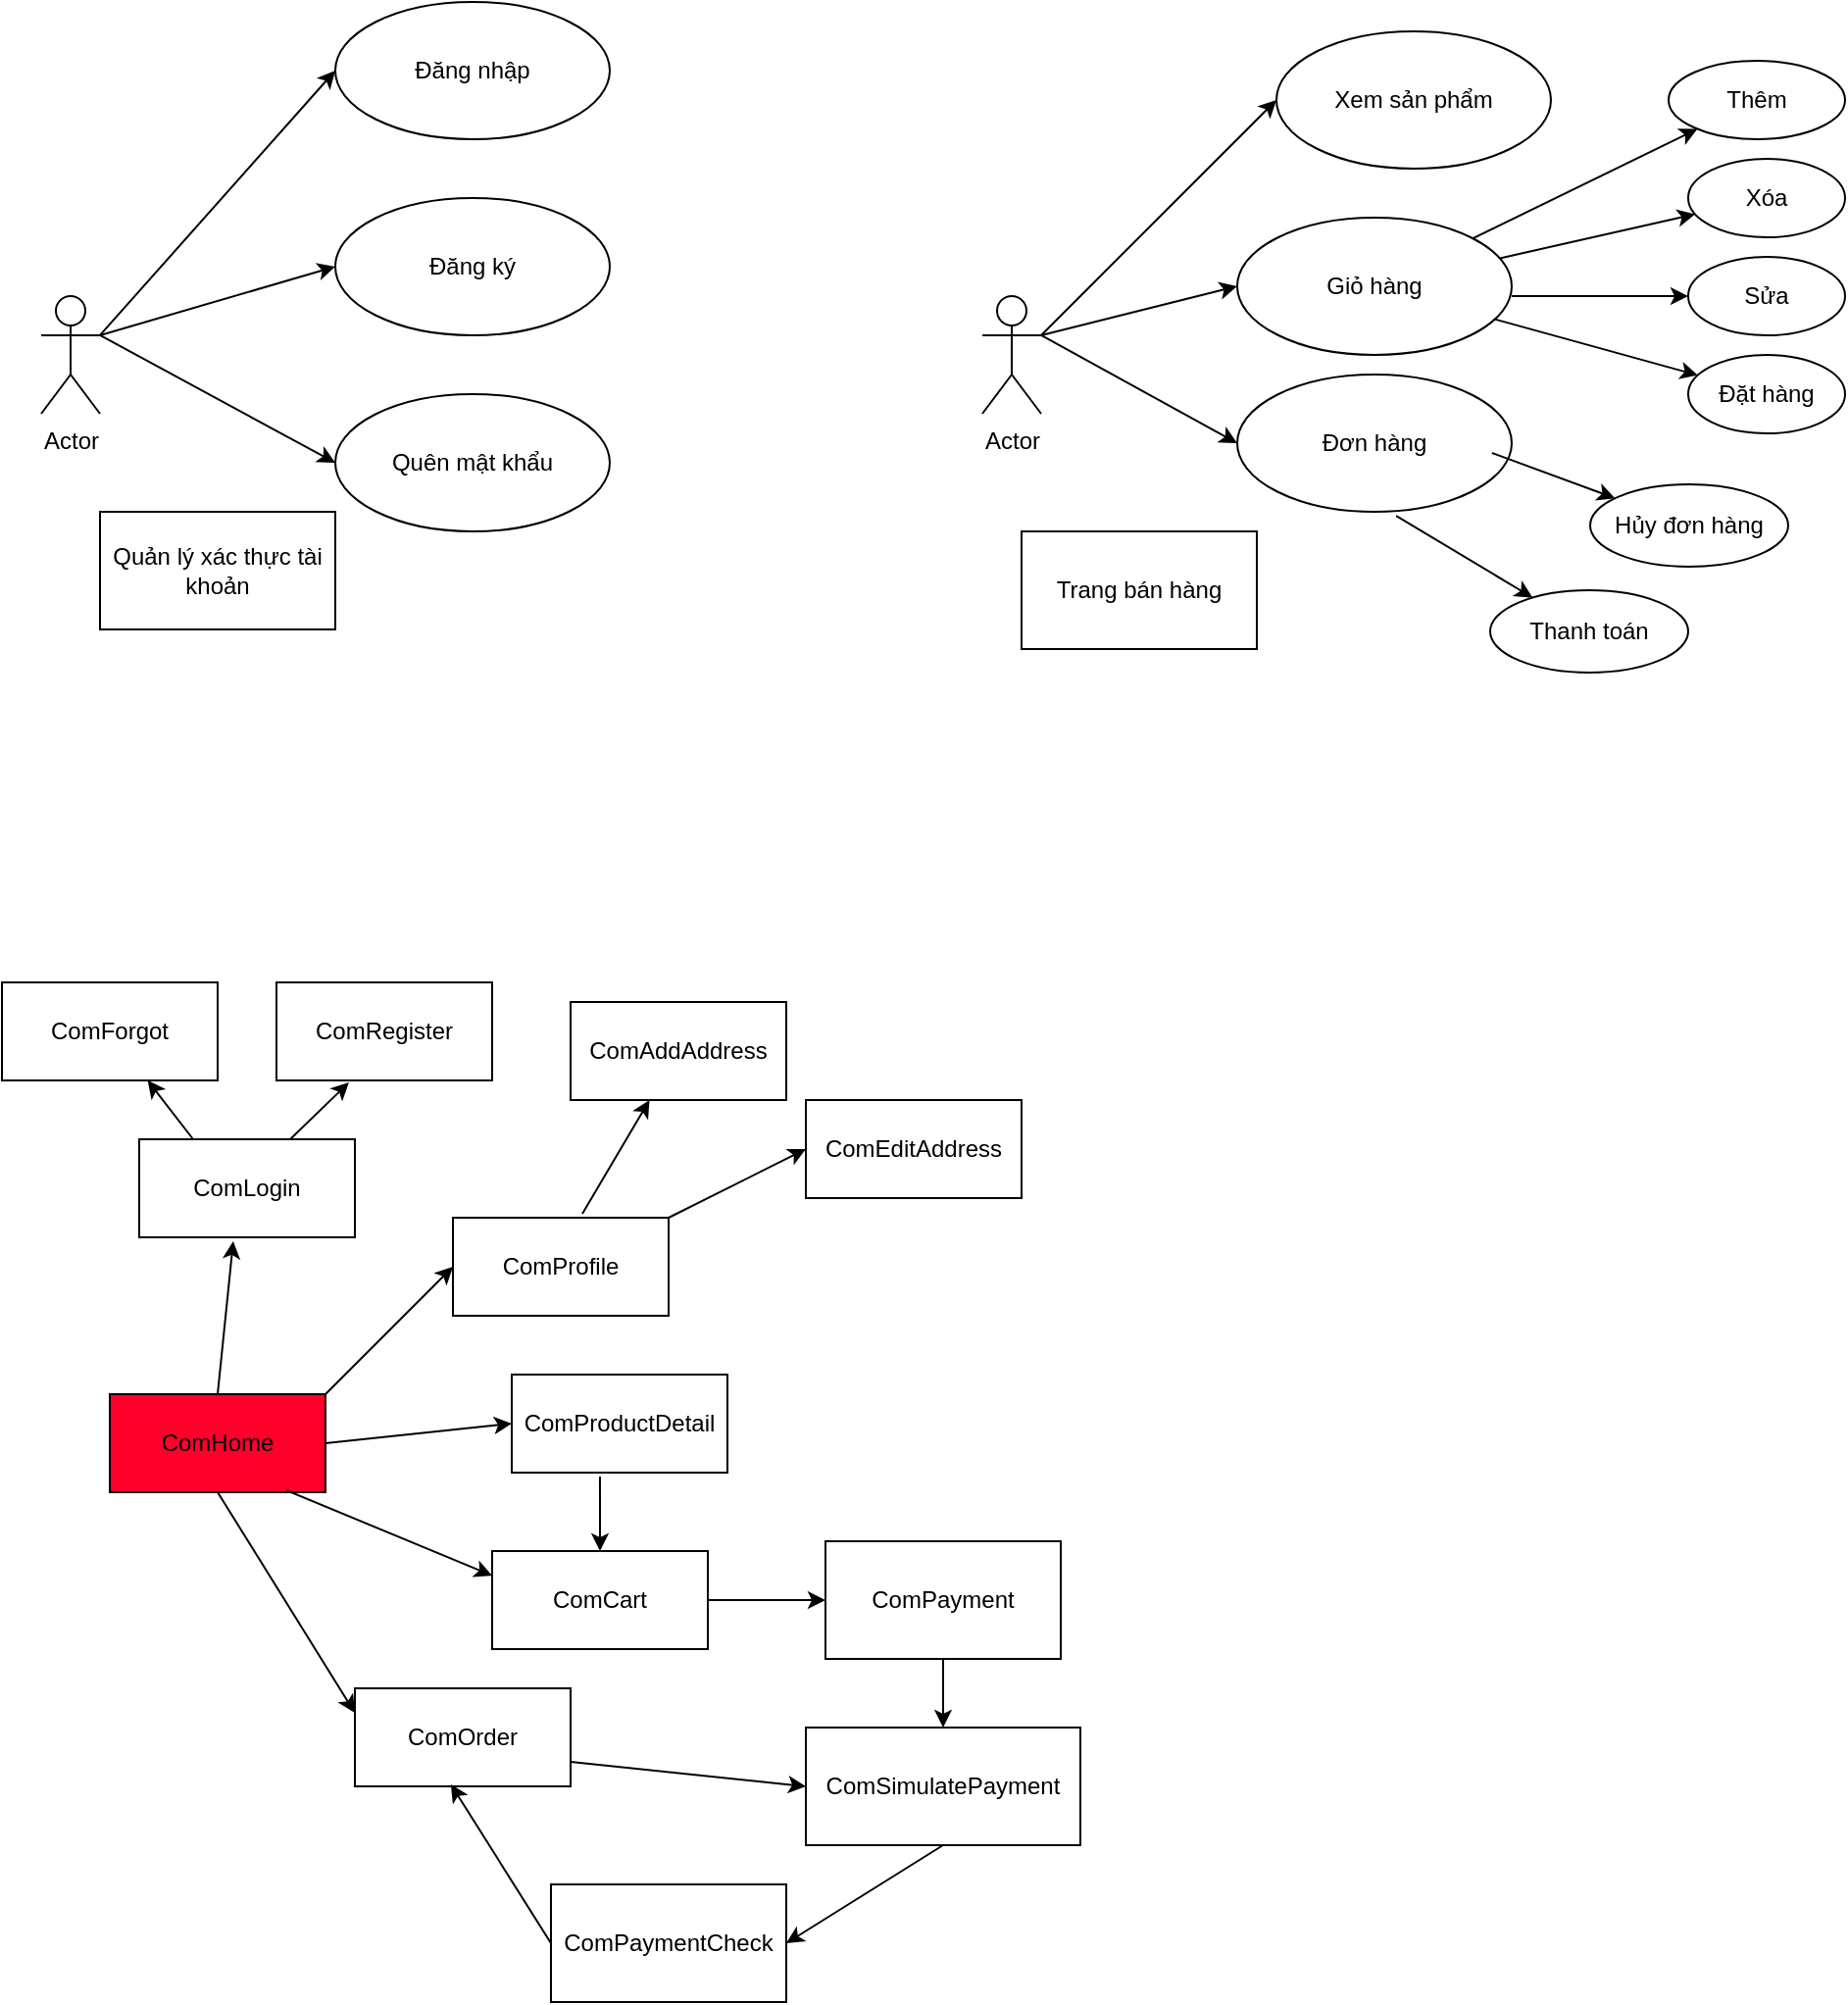 <mxfile version="21.7.5" type="device">
  <diagram name="Page-1" id="DPJilEHDAmMt7JRsCs2T">
    <mxGraphModel dx="1332" dy="576" grid="1" gridSize="10" guides="1" tooltips="1" connect="1" arrows="1" fold="1" page="1" pageScale="1" pageWidth="850" pageHeight="1100" math="0" shadow="0">
      <root>
        <mxCell id="0" />
        <mxCell id="1" parent="0" />
        <mxCell id="iH9K7TJY_yt6SST-yf82-1" value="Actor" style="shape=umlActor;verticalLabelPosition=bottom;verticalAlign=top;html=1;" vertex="1" parent="1">
          <mxGeometry x="130" y="160" width="30" height="60" as="geometry" />
        </mxCell>
        <mxCell id="iH9K7TJY_yt6SST-yf82-2" value="Đăng nhập" style="ellipse;whiteSpace=wrap;html=1;" vertex="1" parent="1">
          <mxGeometry x="280" y="10" width="140" height="70" as="geometry" />
        </mxCell>
        <mxCell id="iH9K7TJY_yt6SST-yf82-3" value="" style="endArrow=classic;html=1;rounded=0;exitX=1;exitY=0.333;exitDx=0;exitDy=0;exitPerimeter=0;entryX=0;entryY=0.5;entryDx=0;entryDy=0;" edge="1" parent="1" source="iH9K7TJY_yt6SST-yf82-1" target="iH9K7TJY_yt6SST-yf82-2">
          <mxGeometry width="50" height="50" relative="1" as="geometry">
            <mxPoint x="240" y="130" as="sourcePoint" />
            <mxPoint x="290" y="80" as="targetPoint" />
          </mxGeometry>
        </mxCell>
        <mxCell id="iH9K7TJY_yt6SST-yf82-4" value="Đăng ký" style="ellipse;whiteSpace=wrap;html=1;" vertex="1" parent="1">
          <mxGeometry x="280" y="110" width="140" height="70" as="geometry" />
        </mxCell>
        <mxCell id="iH9K7TJY_yt6SST-yf82-5" value="" style="endArrow=classic;html=1;rounded=0;exitX=1;exitY=0.333;exitDx=0;exitDy=0;exitPerimeter=0;entryX=0;entryY=0.5;entryDx=0;entryDy=0;" edge="1" parent="1" target="iH9K7TJY_yt6SST-yf82-4" source="iH9K7TJY_yt6SST-yf82-1">
          <mxGeometry width="50" height="50" relative="1" as="geometry">
            <mxPoint x="180" y="290" as="sourcePoint" />
            <mxPoint x="310" y="190" as="targetPoint" />
          </mxGeometry>
        </mxCell>
        <mxCell id="iH9K7TJY_yt6SST-yf82-6" value="Quên mật khẩu" style="ellipse;whiteSpace=wrap;html=1;" vertex="1" parent="1">
          <mxGeometry x="280" y="210" width="140" height="70" as="geometry" />
        </mxCell>
        <mxCell id="iH9K7TJY_yt6SST-yf82-7" value="" style="endArrow=classic;html=1;rounded=0;exitX=1;exitY=0.333;exitDx=0;exitDy=0;exitPerimeter=0;entryX=0;entryY=0.5;entryDx=0;entryDy=0;" edge="1" parent="1" target="iH9K7TJY_yt6SST-yf82-6" source="iH9K7TJY_yt6SST-yf82-1">
          <mxGeometry width="50" height="50" relative="1" as="geometry">
            <mxPoint x="170" y="270" as="sourcePoint" />
            <mxPoint x="320" y="280" as="targetPoint" />
          </mxGeometry>
        </mxCell>
        <mxCell id="iH9K7TJY_yt6SST-yf82-8" value="Quản lý xác thực tài khoản" style="rounded=0;whiteSpace=wrap;html=1;" vertex="1" parent="1">
          <mxGeometry x="160" y="270" width="120" height="60" as="geometry" />
        </mxCell>
        <mxCell id="iH9K7TJY_yt6SST-yf82-9" value="Actor" style="shape=umlActor;verticalLabelPosition=bottom;verticalAlign=top;html=1;" vertex="1" parent="1">
          <mxGeometry x="610" y="160" width="30" height="60" as="geometry" />
        </mxCell>
        <mxCell id="iH9K7TJY_yt6SST-yf82-10" value="Xem sản phẩm" style="ellipse;whiteSpace=wrap;html=1;" vertex="1" parent="1">
          <mxGeometry x="760" y="25" width="140" height="70" as="geometry" />
        </mxCell>
        <mxCell id="iH9K7TJY_yt6SST-yf82-11" value="" style="endArrow=classic;html=1;rounded=0;exitX=1;exitY=0.333;exitDx=0;exitDy=0;exitPerimeter=0;entryX=0;entryY=0.5;entryDx=0;entryDy=0;" edge="1" parent="1" source="iH9K7TJY_yt6SST-yf82-9" target="iH9K7TJY_yt6SST-yf82-10">
          <mxGeometry width="50" height="50" relative="1" as="geometry">
            <mxPoint x="720" y="130" as="sourcePoint" />
            <mxPoint x="770" y="80" as="targetPoint" />
          </mxGeometry>
        </mxCell>
        <mxCell id="iH9K7TJY_yt6SST-yf82-12" value="Giỏ hàng" style="ellipse;whiteSpace=wrap;html=1;" vertex="1" parent="1">
          <mxGeometry x="740" y="120" width="140" height="70" as="geometry" />
        </mxCell>
        <mxCell id="iH9K7TJY_yt6SST-yf82-13" value="" style="endArrow=classic;html=1;rounded=0;exitX=1;exitY=0.333;exitDx=0;exitDy=0;exitPerimeter=0;entryX=0;entryY=0.5;entryDx=0;entryDy=0;" edge="1" parent="1" source="iH9K7TJY_yt6SST-yf82-9" target="iH9K7TJY_yt6SST-yf82-12">
          <mxGeometry width="50" height="50" relative="1" as="geometry">
            <mxPoint x="660" y="290" as="sourcePoint" />
            <mxPoint x="790" y="190" as="targetPoint" />
          </mxGeometry>
        </mxCell>
        <mxCell id="iH9K7TJY_yt6SST-yf82-14" value="Đơn hàng" style="ellipse;whiteSpace=wrap;html=1;" vertex="1" parent="1">
          <mxGeometry x="740" y="200" width="140" height="70" as="geometry" />
        </mxCell>
        <mxCell id="iH9K7TJY_yt6SST-yf82-15" value="" style="endArrow=classic;html=1;rounded=0;exitX=1;exitY=0.333;exitDx=0;exitDy=0;exitPerimeter=0;entryX=0;entryY=0.5;entryDx=0;entryDy=0;" edge="1" parent="1" source="iH9K7TJY_yt6SST-yf82-9" target="iH9K7TJY_yt6SST-yf82-14">
          <mxGeometry width="50" height="50" relative="1" as="geometry">
            <mxPoint x="650" y="270" as="sourcePoint" />
            <mxPoint x="800" y="280" as="targetPoint" />
          </mxGeometry>
        </mxCell>
        <mxCell id="iH9K7TJY_yt6SST-yf82-16" value="Trang bán hàng" style="rounded=0;whiteSpace=wrap;html=1;" vertex="1" parent="1">
          <mxGeometry x="630" y="280" width="120" height="60" as="geometry" />
        </mxCell>
        <mxCell id="iH9K7TJY_yt6SST-yf82-17" value="" style="endArrow=classic;html=1;rounded=0;" edge="1" parent="1" source="iH9K7TJY_yt6SST-yf82-12" target="iH9K7TJY_yt6SST-yf82-18">
          <mxGeometry width="50" height="50" relative="1" as="geometry">
            <mxPoint x="900" y="120" as="sourcePoint" />
            <mxPoint x="950" y="70" as="targetPoint" />
          </mxGeometry>
        </mxCell>
        <mxCell id="iH9K7TJY_yt6SST-yf82-18" value="Thêm" style="ellipse;whiteSpace=wrap;html=1;" vertex="1" parent="1">
          <mxGeometry x="960" y="40" width="90" height="40" as="geometry" />
        </mxCell>
        <mxCell id="iH9K7TJY_yt6SST-yf82-19" value="" style="endArrow=classic;html=1;rounded=0;" edge="1" parent="1" target="iH9K7TJY_yt6SST-yf82-20" source="iH9K7TJY_yt6SST-yf82-12">
          <mxGeometry width="50" height="50" relative="1" as="geometry">
            <mxPoint x="920" y="210" as="sourcePoint" />
            <mxPoint x="1005" y="146" as="targetPoint" />
          </mxGeometry>
        </mxCell>
        <mxCell id="iH9K7TJY_yt6SST-yf82-20" value="Xóa" style="ellipse;whiteSpace=wrap;html=1;" vertex="1" parent="1">
          <mxGeometry x="970" y="90" width="80" height="40" as="geometry" />
        </mxCell>
        <mxCell id="iH9K7TJY_yt6SST-yf82-21" value="" style="endArrow=classic;html=1;rounded=0;" edge="1" parent="1" target="iH9K7TJY_yt6SST-yf82-22">
          <mxGeometry width="50" height="50" relative="1" as="geometry">
            <mxPoint x="880" y="160" as="sourcePoint" />
            <mxPoint x="1001" y="175.5" as="targetPoint" />
          </mxGeometry>
        </mxCell>
        <mxCell id="iH9K7TJY_yt6SST-yf82-22" value="Sửa" style="ellipse;whiteSpace=wrap;html=1;" vertex="1" parent="1">
          <mxGeometry x="970" y="140" width="80" height="40" as="geometry" />
        </mxCell>
        <mxCell id="iH9K7TJY_yt6SST-yf82-23" value="" style="endArrow=classic;html=1;rounded=0;" edge="1" parent="1" target="iH9K7TJY_yt6SST-yf82-24" source="iH9K7TJY_yt6SST-yf82-12">
          <mxGeometry width="50" height="50" relative="1" as="geometry">
            <mxPoint x="880" y="210" as="sourcePoint" />
            <mxPoint x="1001" y="225.5" as="targetPoint" />
          </mxGeometry>
        </mxCell>
        <mxCell id="iH9K7TJY_yt6SST-yf82-24" value="Đặt hàng" style="ellipse;whiteSpace=wrap;html=1;" vertex="1" parent="1">
          <mxGeometry x="970" y="190" width="80" height="40" as="geometry" />
        </mxCell>
        <mxCell id="iH9K7TJY_yt6SST-yf82-25" value="" style="endArrow=classic;html=1;rounded=0;" edge="1" parent="1" target="iH9K7TJY_yt6SST-yf82-26">
          <mxGeometry width="50" height="50" relative="1" as="geometry">
            <mxPoint x="870" y="240" as="sourcePoint" />
            <mxPoint x="980" y="283.5" as="targetPoint" />
          </mxGeometry>
        </mxCell>
        <mxCell id="iH9K7TJY_yt6SST-yf82-26" value="Hủy đơn hàng" style="ellipse;whiteSpace=wrap;html=1;" vertex="1" parent="1">
          <mxGeometry x="920" y="256" width="101" height="42" as="geometry" />
        </mxCell>
        <mxCell id="iH9K7TJY_yt6SST-yf82-27" value="" style="endArrow=classic;html=1;rounded=0;exitX=0.579;exitY=1.029;exitDx=0;exitDy=0;exitPerimeter=0;" edge="1" parent="1" target="iH9K7TJY_yt6SST-yf82-28" source="iH9K7TJY_yt6SST-yf82-14">
          <mxGeometry width="50" height="50" relative="1" as="geometry">
            <mxPoint x="790" y="280" as="sourcePoint" />
            <mxPoint x="907.94" y="333.5" as="targetPoint" />
          </mxGeometry>
        </mxCell>
        <mxCell id="iH9K7TJY_yt6SST-yf82-28" value="Thanh toán" style="ellipse;whiteSpace=wrap;html=1;" vertex="1" parent="1">
          <mxGeometry x="869" y="310" width="101" height="42" as="geometry" />
        </mxCell>
        <mxCell id="iH9K7TJY_yt6SST-yf82-29" value="ComHome" style="html=1;whiteSpace=wrap;fillColor=#FF002B;" vertex="1" parent="1">
          <mxGeometry x="165" y="720" width="110" height="50" as="geometry" />
        </mxCell>
        <mxCell id="iH9K7TJY_yt6SST-yf82-30" value="ComLogin" style="html=1;whiteSpace=wrap;" vertex="1" parent="1">
          <mxGeometry x="180" y="590" width="110" height="50" as="geometry" />
        </mxCell>
        <mxCell id="iH9K7TJY_yt6SST-yf82-31" value="ComRegister" style="html=1;whiteSpace=wrap;" vertex="1" parent="1">
          <mxGeometry x="250" y="510" width="110" height="50" as="geometry" />
        </mxCell>
        <mxCell id="iH9K7TJY_yt6SST-yf82-32" value="ComForgot" style="html=1;whiteSpace=wrap;" vertex="1" parent="1">
          <mxGeometry x="110" y="510" width="110" height="50" as="geometry" />
        </mxCell>
        <mxCell id="iH9K7TJY_yt6SST-yf82-33" value="" style="endArrow=classic;html=1;rounded=0;exitX=0.5;exitY=0;exitDx=0;exitDy=0;entryX=0.436;entryY=1.04;entryDx=0;entryDy=0;entryPerimeter=0;" edge="1" parent="1" source="iH9K7TJY_yt6SST-yf82-29" target="iH9K7TJY_yt6SST-yf82-30">
          <mxGeometry width="50" height="50" relative="1" as="geometry">
            <mxPoint x="250" y="710" as="sourcePoint" />
            <mxPoint x="300" y="660" as="targetPoint" />
          </mxGeometry>
        </mxCell>
        <mxCell id="iH9K7TJY_yt6SST-yf82-34" value="" style="endArrow=classic;html=1;rounded=0;exitX=0.7;exitY=0;exitDx=0;exitDy=0;exitPerimeter=0;entryX=0.336;entryY=1.02;entryDx=0;entryDy=0;entryPerimeter=0;" edge="1" parent="1" source="iH9K7TJY_yt6SST-yf82-30" target="iH9K7TJY_yt6SST-yf82-31">
          <mxGeometry width="50" height="50" relative="1" as="geometry">
            <mxPoint x="370" y="572" as="sourcePoint" />
            <mxPoint x="420" y="500" as="targetPoint" />
          </mxGeometry>
        </mxCell>
        <mxCell id="iH9K7TJY_yt6SST-yf82-35" value="" style="endArrow=classic;html=1;rounded=0;exitX=0.25;exitY=0;exitDx=0;exitDy=0;" edge="1" parent="1" source="iH9K7TJY_yt6SST-yf82-30" target="iH9K7TJY_yt6SST-yf82-32">
          <mxGeometry width="50" height="50" relative="1" as="geometry">
            <mxPoint x="382" y="600" as="sourcePoint" />
            <mxPoint x="437" y="541" as="targetPoint" />
          </mxGeometry>
        </mxCell>
        <mxCell id="iH9K7TJY_yt6SST-yf82-36" value="ComCart" style="html=1;whiteSpace=wrap;" vertex="1" parent="1">
          <mxGeometry x="360" y="800" width="110" height="50" as="geometry" />
        </mxCell>
        <mxCell id="iH9K7TJY_yt6SST-yf82-37" value="" style="endArrow=classic;html=1;rounded=0;exitX=0.818;exitY=0.98;exitDx=0;exitDy=0;exitPerimeter=0;entryX=0;entryY=0.25;entryDx=0;entryDy=0;" edge="1" parent="1" target="iH9K7TJY_yt6SST-yf82-36" source="iH9K7TJY_yt6SST-yf82-29">
          <mxGeometry width="50" height="50" relative="1" as="geometry">
            <mxPoint x="270" y="890" as="sourcePoint" />
            <mxPoint x="325" y="850" as="targetPoint" />
          </mxGeometry>
        </mxCell>
        <mxCell id="iH9K7TJY_yt6SST-yf82-38" value="" style="endArrow=classic;html=1;rounded=0;exitX=1;exitY=0.5;exitDx=0;exitDy=0;entryX=0;entryY=0.5;entryDx=0;entryDy=0;" edge="1" parent="1" source="iH9K7TJY_yt6SST-yf82-29" target="iH9K7TJY_yt6SST-yf82-39">
          <mxGeometry width="50" height="50" relative="1" as="geometry">
            <mxPoint x="295" y="739.5" as="sourcePoint" />
            <mxPoint x="370" y="730" as="targetPoint" />
          </mxGeometry>
        </mxCell>
        <mxCell id="iH9K7TJY_yt6SST-yf82-39" value="ComProductDetail" style="html=1;whiteSpace=wrap;" vertex="1" parent="1">
          <mxGeometry x="370" y="710" width="110" height="50" as="geometry" />
        </mxCell>
        <mxCell id="iH9K7TJY_yt6SST-yf82-40" value="ComOrder" style="html=1;whiteSpace=wrap;" vertex="1" parent="1">
          <mxGeometry x="290" y="870" width="110" height="50" as="geometry" />
        </mxCell>
        <mxCell id="iH9K7TJY_yt6SST-yf82-41" value="" style="endArrow=classic;html=1;rounded=0;exitX=0.5;exitY=1;exitDx=0;exitDy=0;entryX=0;entryY=0.25;entryDx=0;entryDy=0;" edge="1" parent="1" target="iH9K7TJY_yt6SST-yf82-40" source="iH9K7TJY_yt6SST-yf82-29">
          <mxGeometry width="50" height="50" relative="1" as="geometry">
            <mxPoint x="245" y="830" as="sourcePoint" />
            <mxPoint x="310" y="931" as="targetPoint" />
          </mxGeometry>
        </mxCell>
        <mxCell id="iH9K7TJY_yt6SST-yf82-42" value="" style="endArrow=classic;html=1;rounded=0;exitX=1;exitY=0;exitDx=0;exitDy=0;entryX=0;entryY=0.5;entryDx=0;entryDy=0;" edge="1" parent="1" target="iH9K7TJY_yt6SST-yf82-43" source="iH9K7TJY_yt6SST-yf82-29">
          <mxGeometry width="50" height="50" relative="1" as="geometry">
            <mxPoint x="240" y="680" as="sourcePoint" />
            <mxPoint x="330" y="640" as="targetPoint" />
          </mxGeometry>
        </mxCell>
        <mxCell id="iH9K7TJY_yt6SST-yf82-43" value="ComProfile" style="html=1;whiteSpace=wrap;" vertex="1" parent="1">
          <mxGeometry x="340" y="630" width="110" height="50" as="geometry" />
        </mxCell>
        <mxCell id="iH9K7TJY_yt6SST-yf82-44" value="" style="endArrow=classic;html=1;rounded=0;exitX=0.6;exitY=-0.04;exitDx=0;exitDy=0;exitPerimeter=0;" edge="1" parent="1" source="iH9K7TJY_yt6SST-yf82-43" target="iH9K7TJY_yt6SST-yf82-45">
          <mxGeometry width="50" height="50" relative="1" as="geometry">
            <mxPoint x="410" y="620" as="sourcePoint" />
            <mxPoint x="460" y="570" as="targetPoint" />
          </mxGeometry>
        </mxCell>
        <mxCell id="iH9K7TJY_yt6SST-yf82-45" value="ComAddAddress" style="html=1;whiteSpace=wrap;" vertex="1" parent="1">
          <mxGeometry x="400" y="520" width="110" height="50" as="geometry" />
        </mxCell>
        <mxCell id="iH9K7TJY_yt6SST-yf82-46" value="ComEditAddress" style="html=1;whiteSpace=wrap;" vertex="1" parent="1">
          <mxGeometry x="520" y="570" width="110" height="50" as="geometry" />
        </mxCell>
        <mxCell id="iH9K7TJY_yt6SST-yf82-47" value="" style="endArrow=classic;html=1;rounded=0;exitX=1;exitY=0;exitDx=0;exitDy=0;entryX=0;entryY=0.5;entryDx=0;entryDy=0;" edge="1" parent="1" source="iH9K7TJY_yt6SST-yf82-43" target="iH9K7TJY_yt6SST-yf82-46">
          <mxGeometry width="50" height="50" relative="1" as="geometry">
            <mxPoint x="416" y="638" as="sourcePoint" />
            <mxPoint x="506" y="580" as="targetPoint" />
          </mxGeometry>
        </mxCell>
        <mxCell id="iH9K7TJY_yt6SST-yf82-48" value="" style="endArrow=classic;html=1;rounded=0;exitX=0.409;exitY=1.04;exitDx=0;exitDy=0;exitPerimeter=0;entryX=0.5;entryY=0;entryDx=0;entryDy=0;" edge="1" parent="1" source="iH9K7TJY_yt6SST-yf82-39" target="iH9K7TJY_yt6SST-yf82-36">
          <mxGeometry width="50" height="50" relative="1" as="geometry">
            <mxPoint x="550" y="730" as="sourcePoint" />
            <mxPoint x="600" y="680" as="targetPoint" />
          </mxGeometry>
        </mxCell>
        <mxCell id="iH9K7TJY_yt6SST-yf82-49" value="ComPayment" style="rounded=0;whiteSpace=wrap;html=1;" vertex="1" parent="1">
          <mxGeometry x="530" y="795" width="120" height="60" as="geometry" />
        </mxCell>
        <mxCell id="iH9K7TJY_yt6SST-yf82-50" value="" style="endArrow=classic;html=1;rounded=0;exitX=1;exitY=0.5;exitDx=0;exitDy=0;entryX=0;entryY=0.5;entryDx=0;entryDy=0;" edge="1" parent="1" source="iH9K7TJY_yt6SST-yf82-36" target="iH9K7TJY_yt6SST-yf82-49">
          <mxGeometry width="50" height="50" relative="1" as="geometry">
            <mxPoint x="500" y="800" as="sourcePoint" />
            <mxPoint x="550" y="750" as="targetPoint" />
          </mxGeometry>
        </mxCell>
        <mxCell id="iH9K7TJY_yt6SST-yf82-51" value="ComSimulatePayment" style="rounded=0;whiteSpace=wrap;html=1;" vertex="1" parent="1">
          <mxGeometry x="520" y="890" width="140" height="60" as="geometry" />
        </mxCell>
        <mxCell id="iH9K7TJY_yt6SST-yf82-52" value="" style="endArrow=classic;html=1;rounded=0;entryX=0.5;entryY=0;entryDx=0;entryDy=0;" edge="1" parent="1" source="iH9K7TJY_yt6SST-yf82-49" target="iH9K7TJY_yt6SST-yf82-51">
          <mxGeometry width="50" height="50" relative="1" as="geometry">
            <mxPoint x="500" y="825" as="sourcePoint" />
            <mxPoint x="570" y="820" as="targetPoint" />
          </mxGeometry>
        </mxCell>
        <mxCell id="iH9K7TJY_yt6SST-yf82-53" value="" style="endArrow=classic;html=1;rounded=0;entryX=0;entryY=0.5;entryDx=0;entryDy=0;exitX=1;exitY=0.75;exitDx=0;exitDy=0;" edge="1" parent="1" source="iH9K7TJY_yt6SST-yf82-40" target="iH9K7TJY_yt6SST-yf82-51">
          <mxGeometry width="50" height="50" relative="1" as="geometry">
            <mxPoint x="625" y="850" as="sourcePoint" />
            <mxPoint x="610" y="930" as="targetPoint" />
          </mxGeometry>
        </mxCell>
        <mxCell id="iH9K7TJY_yt6SST-yf82-54" value="ComPaymentCheck" style="rounded=0;whiteSpace=wrap;html=1;" vertex="1" parent="1">
          <mxGeometry x="390" y="970" width="120" height="60" as="geometry" />
        </mxCell>
        <mxCell id="iH9K7TJY_yt6SST-yf82-55" value="" style="endArrow=classic;html=1;rounded=0;exitX=0.5;exitY=1;exitDx=0;exitDy=0;entryX=1;entryY=0.5;entryDx=0;entryDy=0;" edge="1" parent="1" source="iH9K7TJY_yt6SST-yf82-51" target="iH9K7TJY_yt6SST-yf82-54">
          <mxGeometry width="50" height="50" relative="1" as="geometry">
            <mxPoint x="600" y="1060" as="sourcePoint" />
            <mxPoint x="650" y="1010" as="targetPoint" />
          </mxGeometry>
        </mxCell>
        <mxCell id="iH9K7TJY_yt6SST-yf82-56" value="" style="endArrow=classic;html=1;rounded=0;exitX=0;exitY=0.5;exitDx=0;exitDy=0;entryX=0.445;entryY=0.98;entryDx=0;entryDy=0;entryPerimeter=0;" edge="1" parent="1" source="iH9K7TJY_yt6SST-yf82-54" target="iH9K7TJY_yt6SST-yf82-40">
          <mxGeometry width="50" height="50" relative="1" as="geometry">
            <mxPoint x="600" y="960" as="sourcePoint" />
            <mxPoint x="520" y="1010" as="targetPoint" />
          </mxGeometry>
        </mxCell>
      </root>
    </mxGraphModel>
  </diagram>
</mxfile>
